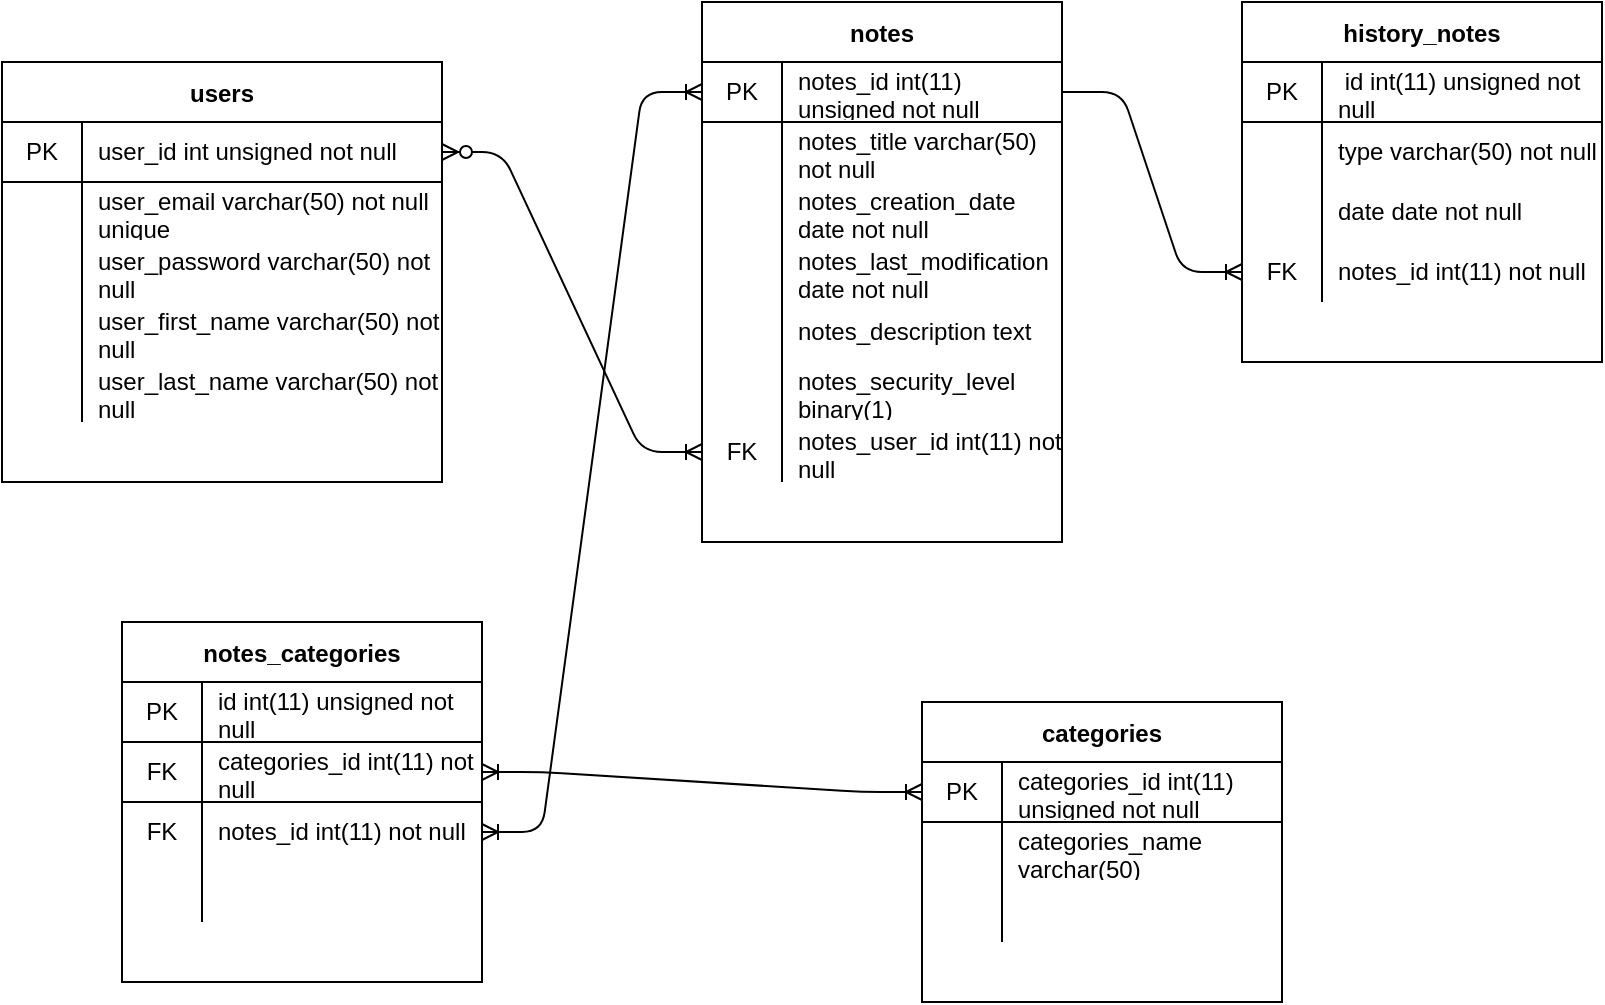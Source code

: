 <mxfile version="15.0.6" type="device"><diagram id="R2lEEEUBdFMjLlhIrx00" name="Page-1"><mxGraphModel dx="1293" dy="406" grid="1" gridSize="10" guides="1" tooltips="1" connect="1" arrows="1" fold="1" page="1" pageScale="1" pageWidth="827" pageHeight="1169" math="0" shadow="0" extFonts="Permanent Marker^https://fonts.googleapis.com/css?family=Permanent+Marker"><root><mxCell id="0"/><mxCell id="1" parent="0"/><mxCell id="QGxWKasd-pYTJe0I-EjS-23" value="users" style="shape=table;startSize=30;container=1;collapsible=0;childLayout=tableLayout;fixedRows=1;rowLines=0;fontStyle=1;align=center;pointerEvents=1;" vertex="1" parent="1"><mxGeometry x="10" y="40" width="220" height="210" as="geometry"/></mxCell><mxCell id="QGxWKasd-pYTJe0I-EjS-24" value="" style="shape=partialRectangle;html=1;whiteSpace=wrap;collapsible=0;dropTarget=0;pointerEvents=1;fillColor=none;top=0;left=0;bottom=1;right=0;points=[[0,0.5],[1,0.5]];portConstraint=eastwest;" vertex="1" parent="QGxWKasd-pYTJe0I-EjS-23"><mxGeometry y="30" width="220" height="30" as="geometry"/></mxCell><mxCell id="QGxWKasd-pYTJe0I-EjS-25" value="PK" style="shape=partialRectangle;html=1;whiteSpace=wrap;connectable=0;fillColor=none;top=0;left=0;bottom=0;right=0;overflow=hidden;pointerEvents=1;" vertex="1" parent="QGxWKasd-pYTJe0I-EjS-24"><mxGeometry width="40" height="30" as="geometry"/></mxCell><mxCell id="QGxWKasd-pYTJe0I-EjS-26" value="user_id int unsigned not null" style="shape=partialRectangle;html=1;whiteSpace=wrap;connectable=0;fillColor=none;top=0;left=0;bottom=0;right=0;align=left;spacingLeft=6;overflow=hidden;pointerEvents=1;" vertex="1" parent="QGxWKasd-pYTJe0I-EjS-24"><mxGeometry x="40" width="180" height="30" as="geometry"/></mxCell><mxCell id="QGxWKasd-pYTJe0I-EjS-27" value="" style="shape=partialRectangle;html=1;whiteSpace=wrap;collapsible=0;dropTarget=0;pointerEvents=1;fillColor=none;top=0;left=0;bottom=0;right=0;points=[[0,0.5],[1,0.5]];portConstraint=eastwest;" vertex="1" parent="QGxWKasd-pYTJe0I-EjS-23"><mxGeometry y="60" width="220" height="30" as="geometry"/></mxCell><mxCell id="QGxWKasd-pYTJe0I-EjS-28" value="" style="shape=partialRectangle;html=1;whiteSpace=wrap;connectable=0;fillColor=none;top=0;left=0;bottom=0;right=0;overflow=hidden;pointerEvents=1;" vertex="1" parent="QGxWKasd-pYTJe0I-EjS-27"><mxGeometry width="40" height="30" as="geometry"/></mxCell><mxCell id="QGxWKasd-pYTJe0I-EjS-29" value="user_email varchar(50) not null unique" style="shape=partialRectangle;html=1;whiteSpace=wrap;connectable=0;fillColor=none;top=0;left=0;bottom=0;right=0;align=left;spacingLeft=6;overflow=hidden;pointerEvents=1;" vertex="1" parent="QGxWKasd-pYTJe0I-EjS-27"><mxGeometry x="40" width="180" height="30" as="geometry"/></mxCell><mxCell id="QGxWKasd-pYTJe0I-EjS-68" value="" style="shape=partialRectangle;html=1;whiteSpace=wrap;collapsible=0;dropTarget=0;pointerEvents=1;fillColor=none;top=0;left=0;bottom=0;right=0;points=[[0,0.5],[1,0.5]];portConstraint=eastwest;" vertex="1" parent="QGxWKasd-pYTJe0I-EjS-23"><mxGeometry y="90" width="220" height="30" as="geometry"/></mxCell><mxCell id="QGxWKasd-pYTJe0I-EjS-69" value="" style="shape=partialRectangle;html=1;whiteSpace=wrap;connectable=0;fillColor=none;top=0;left=0;bottom=0;right=0;overflow=hidden;pointerEvents=1;" vertex="1" parent="QGxWKasd-pYTJe0I-EjS-68"><mxGeometry width="40" height="30" as="geometry"/></mxCell><mxCell id="QGxWKasd-pYTJe0I-EjS-70" value="user_password varchar(50) not null" style="shape=partialRectangle;html=1;whiteSpace=wrap;connectable=0;fillColor=none;top=0;left=0;bottom=0;right=0;align=left;spacingLeft=6;overflow=hidden;pointerEvents=1;" vertex="1" parent="QGxWKasd-pYTJe0I-EjS-68"><mxGeometry x="40" width="180" height="30" as="geometry"/></mxCell><mxCell id="QGxWKasd-pYTJe0I-EjS-76" value="" style="shape=partialRectangle;html=1;whiteSpace=wrap;collapsible=0;dropTarget=0;pointerEvents=1;fillColor=none;top=0;left=0;bottom=0;right=0;points=[[0,0.5],[1,0.5]];portConstraint=eastwest;" vertex="1" parent="QGxWKasd-pYTJe0I-EjS-23"><mxGeometry y="120" width="220" height="30" as="geometry"/></mxCell><mxCell id="QGxWKasd-pYTJe0I-EjS-77" value="" style="shape=partialRectangle;html=1;whiteSpace=wrap;connectable=0;fillColor=none;top=0;left=0;bottom=0;right=0;overflow=hidden;pointerEvents=1;" vertex="1" parent="QGxWKasd-pYTJe0I-EjS-76"><mxGeometry width="40" height="30" as="geometry"/></mxCell><mxCell id="QGxWKasd-pYTJe0I-EjS-78" value="user_first_name varchar(50) not null" style="shape=partialRectangle;html=1;whiteSpace=wrap;connectable=0;fillColor=none;top=0;left=0;bottom=0;right=0;align=left;spacingLeft=6;overflow=hidden;pointerEvents=1;" vertex="1" parent="QGxWKasd-pYTJe0I-EjS-76"><mxGeometry x="40" width="180" height="30" as="geometry"/></mxCell><mxCell id="QGxWKasd-pYTJe0I-EjS-30" value="" style="shape=partialRectangle;html=1;whiteSpace=wrap;collapsible=0;dropTarget=0;pointerEvents=1;fillColor=none;top=0;left=0;bottom=0;right=0;points=[[0,0.5],[1,0.5]];portConstraint=eastwest;" vertex="1" parent="QGxWKasd-pYTJe0I-EjS-23"><mxGeometry y="150" width="220" height="30" as="geometry"/></mxCell><mxCell id="QGxWKasd-pYTJe0I-EjS-31" value="" style="shape=partialRectangle;html=1;whiteSpace=wrap;connectable=0;fillColor=none;top=0;left=0;bottom=0;right=0;overflow=hidden;pointerEvents=1;" vertex="1" parent="QGxWKasd-pYTJe0I-EjS-30"><mxGeometry width="40" height="30" as="geometry"/></mxCell><mxCell id="QGxWKasd-pYTJe0I-EjS-32" value="user_last_name varchar(50) not null" style="shape=partialRectangle;html=1;whiteSpace=wrap;connectable=0;fillColor=none;top=0;left=0;bottom=0;right=0;align=left;spacingLeft=6;overflow=hidden;pointerEvents=1;" vertex="1" parent="QGxWKasd-pYTJe0I-EjS-30"><mxGeometry x="40" width="180" height="30" as="geometry"/></mxCell><mxCell id="QGxWKasd-pYTJe0I-EjS-33" value="notes" style="shape=table;startSize=30;container=1;collapsible=0;childLayout=tableLayout;fixedRows=1;rowLines=0;fontStyle=1;align=center;pointerEvents=1;" vertex="1" parent="1"><mxGeometry x="360" y="10" width="180" height="270" as="geometry"/></mxCell><mxCell id="QGxWKasd-pYTJe0I-EjS-34" value="" style="shape=partialRectangle;html=1;whiteSpace=wrap;collapsible=0;dropTarget=0;pointerEvents=1;fillColor=none;top=0;left=0;bottom=1;right=0;points=[[0,0.5],[1,0.5]];portConstraint=eastwest;" vertex="1" parent="QGxWKasd-pYTJe0I-EjS-33"><mxGeometry y="30" width="180" height="30" as="geometry"/></mxCell><mxCell id="QGxWKasd-pYTJe0I-EjS-35" value="PK" style="shape=partialRectangle;html=1;whiteSpace=wrap;connectable=0;fillColor=none;top=0;left=0;bottom=0;right=0;overflow=hidden;pointerEvents=1;" vertex="1" parent="QGxWKasd-pYTJe0I-EjS-34"><mxGeometry width="40" height="30" as="geometry"/></mxCell><mxCell id="QGxWKasd-pYTJe0I-EjS-36" value="notes_id int(11) unsigned not null" style="shape=partialRectangle;html=1;whiteSpace=wrap;connectable=0;fillColor=none;top=0;left=0;bottom=0;right=0;align=left;spacingLeft=6;overflow=hidden;pointerEvents=1;" vertex="1" parent="QGxWKasd-pYTJe0I-EjS-34"><mxGeometry x="40" width="140" height="30" as="geometry"/></mxCell><mxCell id="QGxWKasd-pYTJe0I-EjS-37" value="" style="shape=partialRectangle;html=1;whiteSpace=wrap;collapsible=0;dropTarget=0;pointerEvents=1;fillColor=none;top=0;left=0;bottom=0;right=0;points=[[0,0.5],[1,0.5]];portConstraint=eastwest;" vertex="1" parent="QGxWKasd-pYTJe0I-EjS-33"><mxGeometry y="60" width="180" height="30" as="geometry"/></mxCell><mxCell id="QGxWKasd-pYTJe0I-EjS-38" value="" style="shape=partialRectangle;html=1;whiteSpace=wrap;connectable=0;fillColor=none;top=0;left=0;bottom=0;right=0;overflow=hidden;pointerEvents=1;" vertex="1" parent="QGxWKasd-pYTJe0I-EjS-37"><mxGeometry width="40" height="30" as="geometry"/></mxCell><mxCell id="QGxWKasd-pYTJe0I-EjS-39" value="notes_title varchar(50) not null" style="shape=partialRectangle;html=1;whiteSpace=wrap;connectable=0;fillColor=none;top=0;left=0;bottom=0;right=0;align=left;spacingLeft=6;overflow=hidden;pointerEvents=1;" vertex="1" parent="QGxWKasd-pYTJe0I-EjS-37"><mxGeometry x="40" width="140" height="30" as="geometry"/></mxCell><mxCell id="QGxWKasd-pYTJe0I-EjS-40" value="" style="shape=partialRectangle;html=1;whiteSpace=wrap;collapsible=0;dropTarget=0;pointerEvents=1;fillColor=none;top=0;left=0;bottom=0;right=0;points=[[0,0.5],[1,0.5]];portConstraint=eastwest;" vertex="1" parent="QGxWKasd-pYTJe0I-EjS-33"><mxGeometry y="90" width="180" height="30" as="geometry"/></mxCell><mxCell id="QGxWKasd-pYTJe0I-EjS-41" value="" style="shape=partialRectangle;html=1;whiteSpace=wrap;connectable=0;fillColor=none;top=0;left=0;bottom=0;right=0;overflow=hidden;pointerEvents=1;" vertex="1" parent="QGxWKasd-pYTJe0I-EjS-40"><mxGeometry width="40" height="30" as="geometry"/></mxCell><mxCell id="QGxWKasd-pYTJe0I-EjS-42" value="notes_creation_date date not null" style="shape=partialRectangle;html=1;whiteSpace=wrap;connectable=0;fillColor=none;top=0;left=0;bottom=0;right=0;align=left;spacingLeft=6;overflow=hidden;pointerEvents=1;" vertex="1" parent="QGxWKasd-pYTJe0I-EjS-40"><mxGeometry x="40" width="140" height="30" as="geometry"/></mxCell><mxCell id="QGxWKasd-pYTJe0I-EjS-55" value="" style="shape=partialRectangle;html=1;whiteSpace=wrap;collapsible=0;dropTarget=0;pointerEvents=1;fillColor=none;top=0;left=0;bottom=0;right=0;points=[[0,0.5],[1,0.5]];portConstraint=eastwest;" vertex="1" parent="QGxWKasd-pYTJe0I-EjS-33"><mxGeometry y="120" width="180" height="30" as="geometry"/></mxCell><mxCell id="QGxWKasd-pYTJe0I-EjS-56" value="" style="shape=partialRectangle;html=1;whiteSpace=wrap;connectable=0;fillColor=none;top=0;left=0;bottom=0;right=0;overflow=hidden;pointerEvents=1;" vertex="1" parent="QGxWKasd-pYTJe0I-EjS-55"><mxGeometry width="40" height="30" as="geometry"/></mxCell><mxCell id="QGxWKasd-pYTJe0I-EjS-57" value="notes_last_modification date not null" style="shape=partialRectangle;html=1;whiteSpace=wrap;connectable=0;fillColor=none;top=0;left=0;bottom=0;right=0;align=left;spacingLeft=6;overflow=hidden;pointerEvents=1;" vertex="1" parent="QGxWKasd-pYTJe0I-EjS-55"><mxGeometry x="40" width="140" height="30" as="geometry"/></mxCell><mxCell id="QGxWKasd-pYTJe0I-EjS-71" value="" style="shape=partialRectangle;html=1;whiteSpace=wrap;collapsible=0;dropTarget=0;pointerEvents=1;fillColor=none;top=0;left=0;bottom=0;right=0;points=[[0,0.5],[1,0.5]];portConstraint=eastwest;" vertex="1" parent="QGxWKasd-pYTJe0I-EjS-33"><mxGeometry y="150" width="180" height="30" as="geometry"/></mxCell><mxCell id="QGxWKasd-pYTJe0I-EjS-72" value="" style="shape=partialRectangle;html=1;whiteSpace=wrap;connectable=0;fillColor=none;top=0;left=0;bottom=0;right=0;overflow=hidden;pointerEvents=1;" vertex="1" parent="QGxWKasd-pYTJe0I-EjS-71"><mxGeometry width="40" height="30" as="geometry"/></mxCell><mxCell id="QGxWKasd-pYTJe0I-EjS-73" value="notes_description text" style="shape=partialRectangle;html=1;whiteSpace=wrap;connectable=0;fillColor=none;top=0;left=0;bottom=0;right=0;align=left;spacingLeft=6;overflow=hidden;pointerEvents=1;" vertex="1" parent="QGxWKasd-pYTJe0I-EjS-71"><mxGeometry x="40" width="140" height="30" as="geometry"/></mxCell><mxCell id="QGxWKasd-pYTJe0I-EjS-58" value="" style="shape=partialRectangle;html=1;whiteSpace=wrap;collapsible=0;dropTarget=0;pointerEvents=1;fillColor=none;top=0;left=0;bottom=0;right=0;points=[[0,0.5],[1,0.5]];portConstraint=eastwest;" vertex="1" parent="QGxWKasd-pYTJe0I-EjS-33"><mxGeometry y="180" width="180" height="30" as="geometry"/></mxCell><mxCell id="QGxWKasd-pYTJe0I-EjS-59" value="" style="shape=partialRectangle;html=1;whiteSpace=wrap;connectable=0;fillColor=none;top=0;left=0;bottom=0;right=0;overflow=hidden;pointerEvents=1;" vertex="1" parent="QGxWKasd-pYTJe0I-EjS-58"><mxGeometry width="40" height="30" as="geometry"/></mxCell><mxCell id="QGxWKasd-pYTJe0I-EjS-60" value="notes_security_level binary(1)" style="shape=partialRectangle;html=1;whiteSpace=wrap;connectable=0;fillColor=none;top=0;left=0;bottom=0;right=0;align=left;spacingLeft=6;overflow=hidden;pointerEvents=1;" vertex="1" parent="QGxWKasd-pYTJe0I-EjS-58"><mxGeometry x="40" width="140" height="30" as="geometry"/></mxCell><mxCell id="QGxWKasd-pYTJe0I-EjS-61" value="" style="shape=partialRectangle;html=1;whiteSpace=wrap;collapsible=0;dropTarget=0;pointerEvents=1;fillColor=none;top=0;left=0;bottom=0;right=0;points=[[0,0.5],[1,0.5]];portConstraint=eastwest;" vertex="1" parent="QGxWKasd-pYTJe0I-EjS-33"><mxGeometry y="210" width="180" height="30" as="geometry"/></mxCell><mxCell id="QGxWKasd-pYTJe0I-EjS-62" value="FK" style="shape=partialRectangle;html=1;whiteSpace=wrap;connectable=0;fillColor=none;top=0;left=0;bottom=0;right=0;overflow=hidden;pointerEvents=1;" vertex="1" parent="QGxWKasd-pYTJe0I-EjS-61"><mxGeometry width="40" height="30" as="geometry"/></mxCell><mxCell id="QGxWKasd-pYTJe0I-EjS-63" value="notes_user_id int(11) not null" style="shape=partialRectangle;html=1;whiteSpace=wrap;connectable=0;fillColor=none;top=0;left=0;bottom=0;right=0;align=left;spacingLeft=6;overflow=hidden;pointerEvents=1;" vertex="1" parent="QGxWKasd-pYTJe0I-EjS-61"><mxGeometry x="40" width="140" height="30" as="geometry"/></mxCell><mxCell id="QGxWKasd-pYTJe0I-EjS-44" value="categories" style="shape=table;startSize=30;container=1;collapsible=0;childLayout=tableLayout;fixedRows=1;rowLines=0;fontStyle=1;align=center;pointerEvents=1;" vertex="1" parent="1"><mxGeometry x="470" y="360" width="180" height="150" as="geometry"/></mxCell><mxCell id="QGxWKasd-pYTJe0I-EjS-45" value="" style="shape=partialRectangle;html=1;whiteSpace=wrap;collapsible=0;dropTarget=0;pointerEvents=1;fillColor=none;top=0;left=0;bottom=1;right=0;points=[[0,0.5],[1,0.5]];portConstraint=eastwest;" vertex="1" parent="QGxWKasd-pYTJe0I-EjS-44"><mxGeometry y="30" width="180" height="30" as="geometry"/></mxCell><mxCell id="QGxWKasd-pYTJe0I-EjS-46" value="PK" style="shape=partialRectangle;html=1;whiteSpace=wrap;connectable=0;fillColor=none;top=0;left=0;bottom=0;right=0;overflow=hidden;pointerEvents=1;" vertex="1" parent="QGxWKasd-pYTJe0I-EjS-45"><mxGeometry width="40" height="30" as="geometry"/></mxCell><mxCell id="QGxWKasd-pYTJe0I-EjS-47" value="categories_id int(11) unsigned not null" style="shape=partialRectangle;html=1;whiteSpace=wrap;connectable=0;fillColor=none;top=0;left=0;bottom=0;right=0;align=left;spacingLeft=6;overflow=hidden;pointerEvents=1;" vertex="1" parent="QGxWKasd-pYTJe0I-EjS-45"><mxGeometry x="40" width="140" height="30" as="geometry"/></mxCell><mxCell id="QGxWKasd-pYTJe0I-EjS-48" value="" style="shape=partialRectangle;html=1;whiteSpace=wrap;collapsible=0;dropTarget=0;pointerEvents=1;fillColor=none;top=0;left=0;bottom=0;right=0;points=[[0,0.5],[1,0.5]];portConstraint=eastwest;" vertex="1" parent="QGxWKasd-pYTJe0I-EjS-44"><mxGeometry y="60" width="180" height="30" as="geometry"/></mxCell><mxCell id="QGxWKasd-pYTJe0I-EjS-49" value="" style="shape=partialRectangle;html=1;whiteSpace=wrap;connectable=0;fillColor=none;top=0;left=0;bottom=0;right=0;overflow=hidden;pointerEvents=1;" vertex="1" parent="QGxWKasd-pYTJe0I-EjS-48"><mxGeometry width="40" height="30" as="geometry"/></mxCell><mxCell id="QGxWKasd-pYTJe0I-EjS-50" value="categories_name varchar(50)" style="shape=partialRectangle;html=1;whiteSpace=wrap;connectable=0;fillColor=none;top=0;left=0;bottom=0;right=0;align=left;spacingLeft=6;overflow=hidden;pointerEvents=1;" vertex="1" parent="QGxWKasd-pYTJe0I-EjS-48"><mxGeometry x="40" width="140" height="30" as="geometry"/></mxCell><mxCell id="QGxWKasd-pYTJe0I-EjS-51" value="" style="shape=partialRectangle;html=1;whiteSpace=wrap;collapsible=0;dropTarget=0;pointerEvents=1;fillColor=none;top=0;left=0;bottom=0;right=0;points=[[0,0.5],[1,0.5]];portConstraint=eastwest;" vertex="1" parent="QGxWKasd-pYTJe0I-EjS-44"><mxGeometry y="90" width="180" height="30" as="geometry"/></mxCell><mxCell id="QGxWKasd-pYTJe0I-EjS-52" value="" style="shape=partialRectangle;html=1;whiteSpace=wrap;connectable=0;fillColor=none;top=0;left=0;bottom=0;right=0;overflow=hidden;pointerEvents=1;" vertex="1" parent="QGxWKasd-pYTJe0I-EjS-51"><mxGeometry width="40" height="30" as="geometry"/></mxCell><mxCell id="QGxWKasd-pYTJe0I-EjS-53" value="" style="shape=partialRectangle;html=1;whiteSpace=wrap;connectable=0;fillColor=none;top=0;left=0;bottom=0;right=0;align=left;spacingLeft=6;overflow=hidden;pointerEvents=1;" vertex="1" parent="QGxWKasd-pYTJe0I-EjS-51"><mxGeometry x="40" width="140" height="30" as="geometry"/></mxCell><mxCell id="QGxWKasd-pYTJe0I-EjS-74" value="" style="edgeStyle=entityRelationEdgeStyle;fontSize=12;html=1;endArrow=ERoneToMany;exitX=1;exitY=0.5;exitDx=0;exitDy=0;entryX=0;entryY=0.5;entryDx=0;entryDy=0;startArrow=ERzeroToMany;startFill=1;" edge="1" parent="1" source="QGxWKasd-pYTJe0I-EjS-24" target="QGxWKasd-pYTJe0I-EjS-61"><mxGeometry width="100" height="100" relative="1" as="geometry"><mxPoint x="470" y="410" as="sourcePoint"/><mxPoint x="570" y="310" as="targetPoint"/></mxGeometry></mxCell><mxCell id="QGxWKasd-pYTJe0I-EjS-79" value="history_notes" style="shape=table;startSize=30;container=1;collapsible=0;childLayout=tableLayout;fixedRows=1;rowLines=0;fontStyle=1;align=center;pointerEvents=1;" vertex="1" parent="1"><mxGeometry x="630" y="10" width="180" height="180" as="geometry"/></mxCell><mxCell id="QGxWKasd-pYTJe0I-EjS-80" value="" style="shape=partialRectangle;html=1;whiteSpace=wrap;collapsible=0;dropTarget=0;pointerEvents=1;fillColor=none;top=0;left=0;bottom=1;right=0;points=[[0,0.5],[1,0.5]];portConstraint=eastwest;" vertex="1" parent="QGxWKasd-pYTJe0I-EjS-79"><mxGeometry y="30" width="180" height="30" as="geometry"/></mxCell><mxCell id="QGxWKasd-pYTJe0I-EjS-81" value="PK" style="shape=partialRectangle;html=1;whiteSpace=wrap;connectable=0;fillColor=none;top=0;left=0;bottom=0;right=0;overflow=hidden;pointerEvents=1;" vertex="1" parent="QGxWKasd-pYTJe0I-EjS-80"><mxGeometry width="40" height="30" as="geometry"/></mxCell><mxCell id="QGxWKasd-pYTJe0I-EjS-82" value="&amp;nbsp;id int(11) unsigned not null" style="shape=partialRectangle;html=1;whiteSpace=wrap;connectable=0;fillColor=none;top=0;left=0;bottom=0;right=0;align=left;spacingLeft=6;overflow=hidden;pointerEvents=1;" vertex="1" parent="QGxWKasd-pYTJe0I-EjS-80"><mxGeometry x="40" width="140" height="30" as="geometry"/></mxCell><mxCell id="QGxWKasd-pYTJe0I-EjS-83" value="" style="shape=partialRectangle;html=1;whiteSpace=wrap;collapsible=0;dropTarget=0;pointerEvents=1;fillColor=none;top=0;left=0;bottom=0;right=0;points=[[0,0.5],[1,0.5]];portConstraint=eastwest;" vertex="1" parent="QGxWKasd-pYTJe0I-EjS-79"><mxGeometry y="60" width="180" height="30" as="geometry"/></mxCell><mxCell id="QGxWKasd-pYTJe0I-EjS-84" value="" style="shape=partialRectangle;html=1;whiteSpace=wrap;connectable=0;fillColor=none;top=0;left=0;bottom=0;right=0;overflow=hidden;pointerEvents=1;" vertex="1" parent="QGxWKasd-pYTJe0I-EjS-83"><mxGeometry width="40" height="30" as="geometry"/></mxCell><mxCell id="QGxWKasd-pYTJe0I-EjS-85" value="type varchar(50) not null" style="shape=partialRectangle;html=1;whiteSpace=wrap;connectable=0;fillColor=none;top=0;left=0;bottom=0;right=0;align=left;spacingLeft=6;overflow=hidden;pointerEvents=1;" vertex="1" parent="QGxWKasd-pYTJe0I-EjS-83"><mxGeometry x="40" width="140" height="30" as="geometry"/></mxCell><mxCell id="QGxWKasd-pYTJe0I-EjS-86" value="" style="shape=partialRectangle;html=1;whiteSpace=wrap;collapsible=0;dropTarget=0;pointerEvents=1;fillColor=none;top=0;left=0;bottom=0;right=0;points=[[0,0.5],[1,0.5]];portConstraint=eastwest;" vertex="1" parent="QGxWKasd-pYTJe0I-EjS-79"><mxGeometry y="90" width="180" height="30" as="geometry"/></mxCell><mxCell id="QGxWKasd-pYTJe0I-EjS-87" value="" style="shape=partialRectangle;html=1;whiteSpace=wrap;connectable=0;fillColor=none;top=0;left=0;bottom=0;right=0;overflow=hidden;pointerEvents=1;" vertex="1" parent="QGxWKasd-pYTJe0I-EjS-86"><mxGeometry width="40" height="30" as="geometry"/></mxCell><mxCell id="QGxWKasd-pYTJe0I-EjS-88" value="date date not null" style="shape=partialRectangle;html=1;whiteSpace=wrap;connectable=0;fillColor=none;top=0;left=0;bottom=0;right=0;align=left;spacingLeft=6;overflow=hidden;pointerEvents=1;" vertex="1" parent="QGxWKasd-pYTJe0I-EjS-86"><mxGeometry x="40" width="140" height="30" as="geometry"/></mxCell><mxCell id="QGxWKasd-pYTJe0I-EjS-90" value="" style="shape=partialRectangle;html=1;whiteSpace=wrap;collapsible=0;dropTarget=0;pointerEvents=1;fillColor=none;top=0;left=0;bottom=0;right=0;points=[[0,0.5],[1,0.5]];portConstraint=eastwest;" vertex="1" parent="QGxWKasd-pYTJe0I-EjS-79"><mxGeometry y="120" width="180" height="30" as="geometry"/></mxCell><mxCell id="QGxWKasd-pYTJe0I-EjS-91" value="FK" style="shape=partialRectangle;html=1;whiteSpace=wrap;connectable=0;fillColor=none;top=0;left=0;bottom=0;right=0;overflow=hidden;pointerEvents=1;" vertex="1" parent="QGxWKasd-pYTJe0I-EjS-90"><mxGeometry width="40" height="30" as="geometry"/></mxCell><mxCell id="QGxWKasd-pYTJe0I-EjS-92" value="notes_id int(11) not null" style="shape=partialRectangle;html=1;whiteSpace=wrap;connectable=0;fillColor=none;top=0;left=0;bottom=0;right=0;align=left;spacingLeft=6;overflow=hidden;pointerEvents=1;" vertex="1" parent="QGxWKasd-pYTJe0I-EjS-90"><mxGeometry x="40" width="140" height="30" as="geometry"/></mxCell><mxCell id="QGxWKasd-pYTJe0I-EjS-95" value="" style="edgeStyle=entityRelationEdgeStyle;fontSize=12;html=1;endArrow=ERoneToMany;exitX=1;exitY=0.5;exitDx=0;exitDy=0;entryX=0;entryY=0.5;entryDx=0;entryDy=0;" edge="1" parent="1" source="QGxWKasd-pYTJe0I-EjS-34" target="QGxWKasd-pYTJe0I-EjS-90"><mxGeometry width="100" height="100" relative="1" as="geometry"><mxPoint x="450" y="450" as="sourcePoint"/><mxPoint x="540" y="420" as="targetPoint"/></mxGeometry></mxCell><mxCell id="QGxWKasd-pYTJe0I-EjS-96" value="notes_categories" style="shape=table;startSize=30;container=1;collapsible=0;childLayout=tableLayout;fixedRows=1;rowLines=0;fontStyle=1;align=center;pointerEvents=1;" vertex="1" parent="1"><mxGeometry x="70" y="320" width="180" height="180" as="geometry"/></mxCell><mxCell id="QGxWKasd-pYTJe0I-EjS-97" value="" style="shape=partialRectangle;html=1;whiteSpace=wrap;collapsible=0;dropTarget=0;pointerEvents=1;fillColor=none;top=0;left=0;bottom=1;right=0;points=[[0,0.5],[1,0.5]];portConstraint=eastwest;" vertex="1" parent="QGxWKasd-pYTJe0I-EjS-96"><mxGeometry y="30" width="180" height="30" as="geometry"/></mxCell><mxCell id="QGxWKasd-pYTJe0I-EjS-98" value="PK" style="shape=partialRectangle;html=1;whiteSpace=wrap;connectable=0;fillColor=none;top=0;left=0;bottom=0;right=0;overflow=hidden;pointerEvents=1;" vertex="1" parent="QGxWKasd-pYTJe0I-EjS-97"><mxGeometry width="40" height="30" as="geometry"/></mxCell><mxCell id="QGxWKasd-pYTJe0I-EjS-99" value="id int(11) unsigned not null" style="shape=partialRectangle;html=1;whiteSpace=wrap;connectable=0;fillColor=none;top=0;left=0;bottom=0;right=0;align=left;spacingLeft=6;overflow=hidden;pointerEvents=1;" vertex="1" parent="QGxWKasd-pYTJe0I-EjS-97"><mxGeometry x="40" width="140" height="30" as="geometry"/></mxCell><mxCell id="QGxWKasd-pYTJe0I-EjS-107" value="" style="shape=partialRectangle;html=1;whiteSpace=wrap;collapsible=0;dropTarget=0;pointerEvents=1;fillColor=none;top=0;left=0;bottom=1;right=0;points=[[0,0.5],[1,0.5]];portConstraint=eastwest;" vertex="1" parent="QGxWKasd-pYTJe0I-EjS-96"><mxGeometry y="60" width="180" height="30" as="geometry"/></mxCell><mxCell id="QGxWKasd-pYTJe0I-EjS-108" value="FK" style="shape=partialRectangle;html=1;whiteSpace=wrap;connectable=0;fillColor=none;top=0;left=0;bottom=0;right=0;overflow=hidden;pointerEvents=1;" vertex="1" parent="QGxWKasd-pYTJe0I-EjS-107"><mxGeometry width="40" height="30" as="geometry"/></mxCell><mxCell id="QGxWKasd-pYTJe0I-EjS-109" value="categories_id int(11) not null" style="shape=partialRectangle;html=1;whiteSpace=wrap;connectable=0;fillColor=none;top=0;left=0;bottom=0;right=0;align=left;spacingLeft=6;overflow=hidden;pointerEvents=1;" vertex="1" parent="QGxWKasd-pYTJe0I-EjS-107"><mxGeometry x="40" width="140" height="30" as="geometry"/></mxCell><mxCell id="QGxWKasd-pYTJe0I-EjS-100" value="" style="shape=partialRectangle;html=1;whiteSpace=wrap;collapsible=0;dropTarget=0;pointerEvents=1;fillColor=none;top=0;left=0;bottom=0;right=0;points=[[0,0.5],[1,0.5]];portConstraint=eastwest;" vertex="1" parent="QGxWKasd-pYTJe0I-EjS-96"><mxGeometry y="90" width="180" height="30" as="geometry"/></mxCell><mxCell id="QGxWKasd-pYTJe0I-EjS-101" value="FK" style="shape=partialRectangle;html=1;whiteSpace=wrap;connectable=0;fillColor=none;top=0;left=0;bottom=0;right=0;overflow=hidden;pointerEvents=1;" vertex="1" parent="QGxWKasd-pYTJe0I-EjS-100"><mxGeometry width="40" height="30" as="geometry"/></mxCell><mxCell id="QGxWKasd-pYTJe0I-EjS-102" value="notes_id int(11) not null" style="shape=partialRectangle;html=1;whiteSpace=wrap;connectable=0;fillColor=none;top=0;left=0;bottom=0;right=0;align=left;spacingLeft=6;overflow=hidden;pointerEvents=1;" vertex="1" parent="QGxWKasd-pYTJe0I-EjS-100"><mxGeometry x="40" width="140" height="30" as="geometry"/></mxCell><mxCell id="QGxWKasd-pYTJe0I-EjS-103" value="" style="shape=partialRectangle;html=1;whiteSpace=wrap;collapsible=0;dropTarget=0;pointerEvents=1;fillColor=none;top=0;left=0;bottom=0;right=0;points=[[0,0.5],[1,0.5]];portConstraint=eastwest;" vertex="1" parent="QGxWKasd-pYTJe0I-EjS-96"><mxGeometry y="120" width="180" height="30" as="geometry"/></mxCell><mxCell id="QGxWKasd-pYTJe0I-EjS-104" value="" style="shape=partialRectangle;html=1;whiteSpace=wrap;connectable=0;fillColor=none;top=0;left=0;bottom=0;right=0;overflow=hidden;pointerEvents=1;" vertex="1" parent="QGxWKasd-pYTJe0I-EjS-103"><mxGeometry width="40" height="30" as="geometry"/></mxCell><mxCell id="QGxWKasd-pYTJe0I-EjS-105" value="" style="shape=partialRectangle;html=1;whiteSpace=wrap;connectable=0;fillColor=none;top=0;left=0;bottom=0;right=0;align=left;spacingLeft=6;overflow=hidden;pointerEvents=1;" vertex="1" parent="QGxWKasd-pYTJe0I-EjS-103"><mxGeometry x="40" width="140" height="30" as="geometry"/></mxCell><mxCell id="QGxWKasd-pYTJe0I-EjS-110" value="" style="edgeStyle=entityRelationEdgeStyle;fontSize=12;html=1;endArrow=ERoneToMany;startArrow=ERoneToMany;entryX=1;entryY=0.5;entryDx=0;entryDy=0;exitX=0;exitY=0.5;exitDx=0;exitDy=0;" edge="1" parent="1" source="QGxWKasd-pYTJe0I-EjS-45" target="QGxWKasd-pYTJe0I-EjS-107"><mxGeometry width="100" height="100" relative="1" as="geometry"><mxPoint x="650" y="405" as="sourcePoint"/><mxPoint x="570" y="340" as="targetPoint"/></mxGeometry></mxCell><mxCell id="QGxWKasd-pYTJe0I-EjS-111" value="" style="edgeStyle=entityRelationEdgeStyle;fontSize=12;html=1;endArrow=ERoneToMany;startArrow=ERoneToMany;exitX=1;exitY=0.5;exitDx=0;exitDy=0;entryX=0;entryY=0.5;entryDx=0;entryDy=0;" edge="1" parent="1" source="QGxWKasd-pYTJe0I-EjS-100" target="QGxWKasd-pYTJe0I-EjS-34"><mxGeometry width="100" height="100" relative="1" as="geometry"><mxPoint x="490" y="480" as="sourcePoint"/><mxPoint x="610" y="570" as="targetPoint"/></mxGeometry></mxCell></root></mxGraphModel></diagram></mxfile>